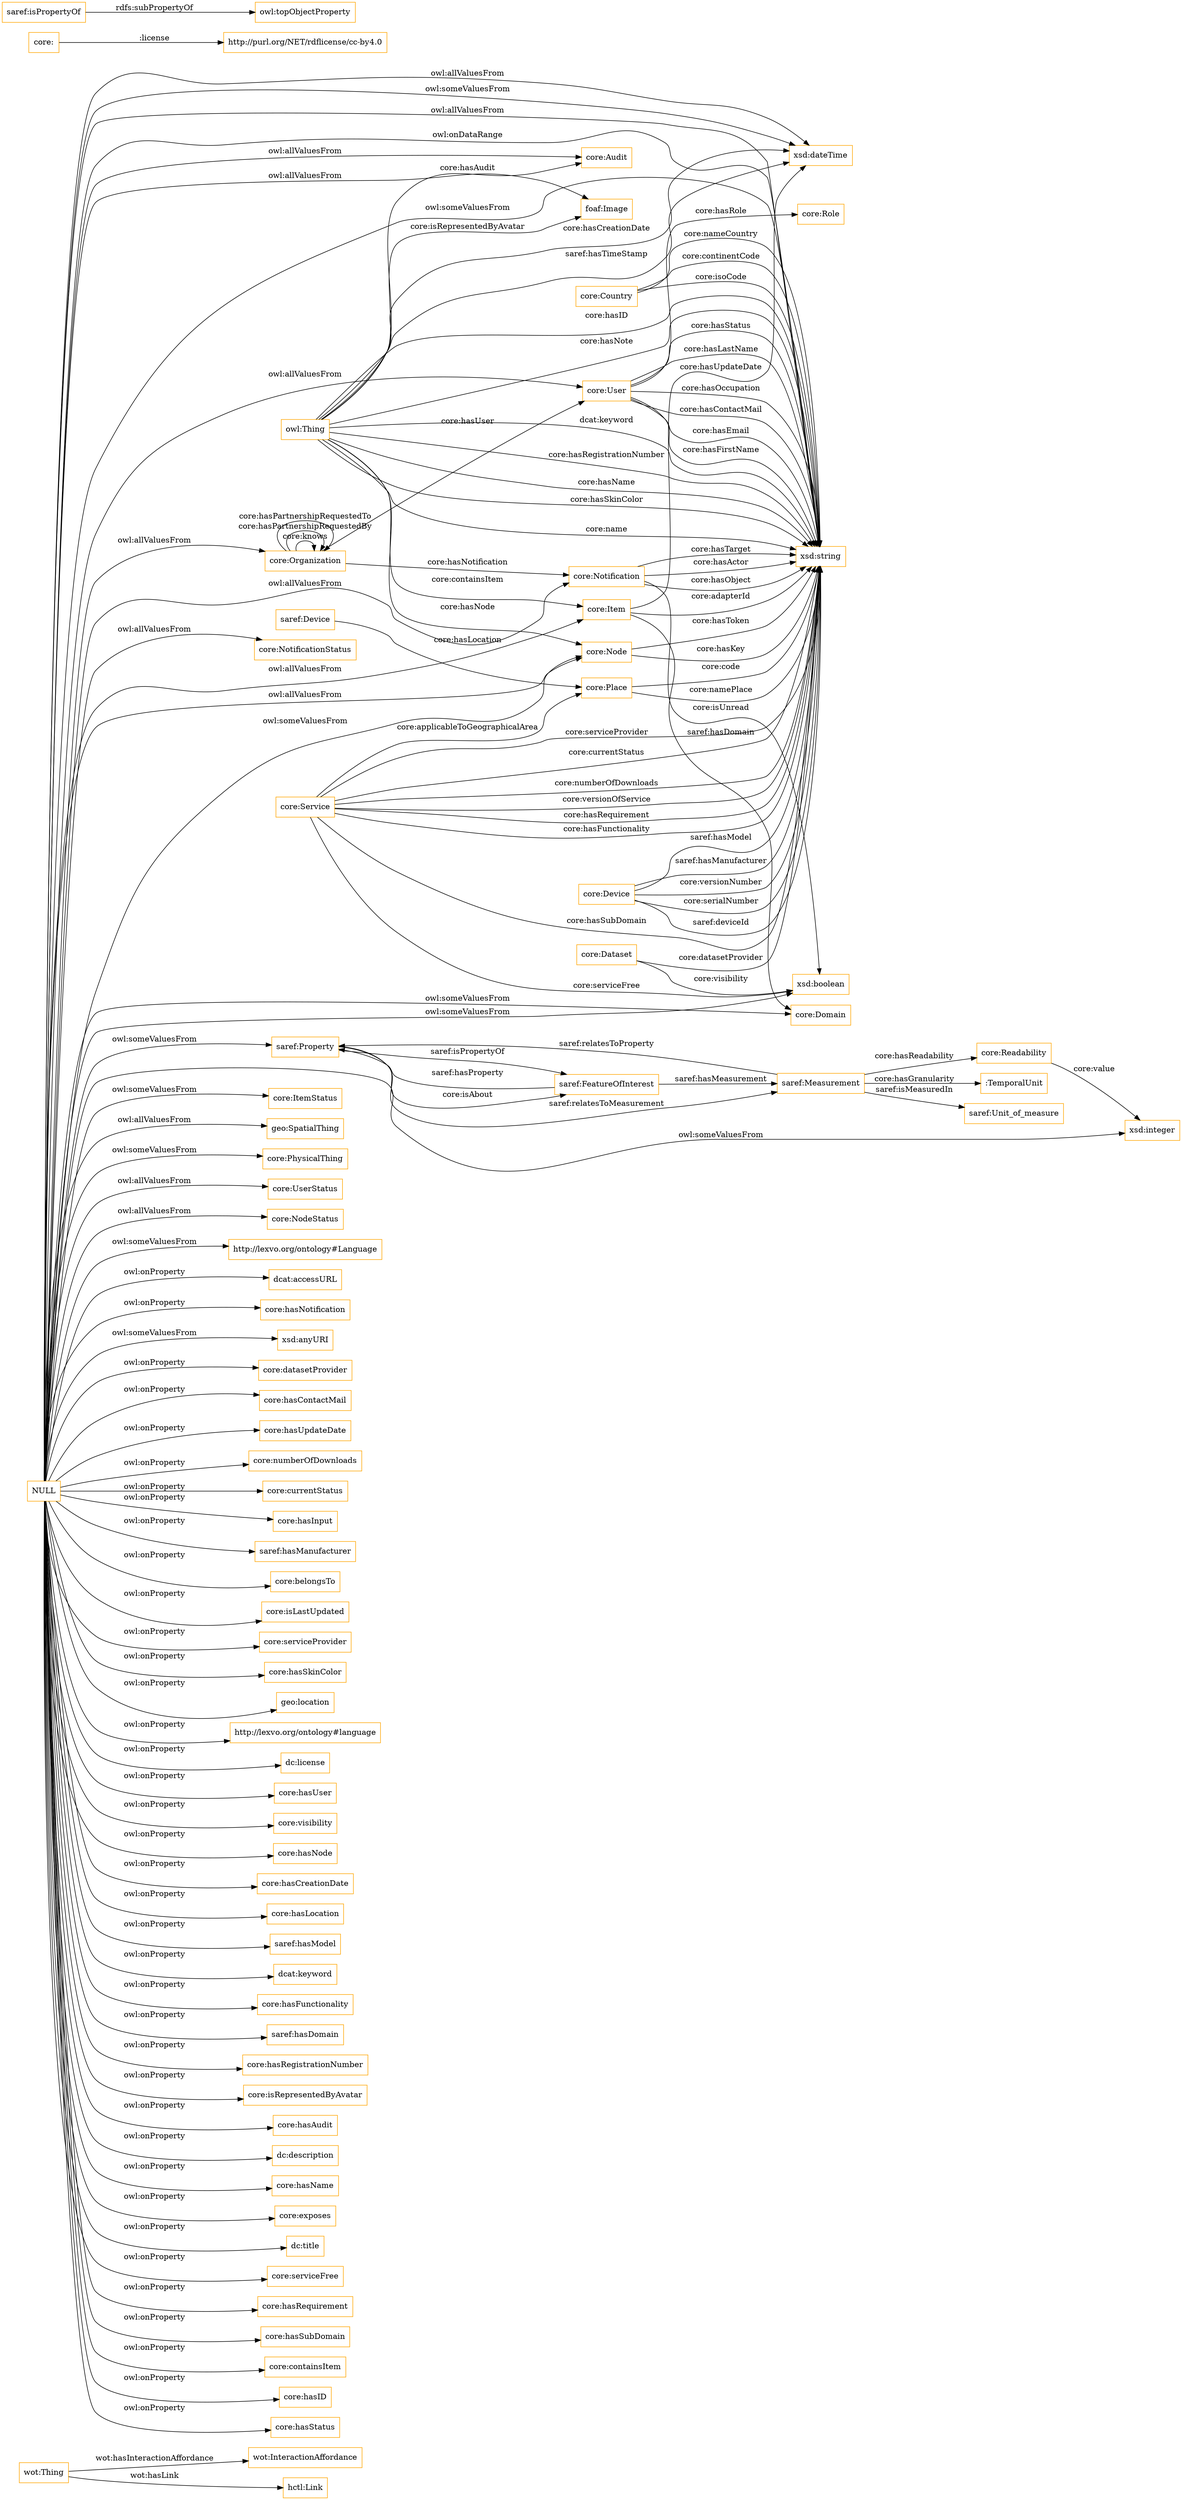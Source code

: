 digraph ar2dtool_diagram { 
rankdir=LR;
size="1501"
node [shape = rectangle, color="orange"]; "wot:Thing" "core:User" "core:Node" "saref:Device" "core:NotificationStatus" "saref:Measurement" "core:Service" "core:Audit" "core:Device" "core:Domain" "core:Role" "core:Readability" "core:Country" "core:Item" "saref:Property" "core:Organization" "core:Place" "core:Notification" "core:ItemStatus" "geo:SpatialThing" "wot:InteractionAffordance" "hctl:Link" ":TemporalUnit" "core:PhysicalThing" "core:Dataset" "core:UserStatus" "saref:Unit_of_measure" "core:NodeStatus" "saref:FeatureOfInterest" "foaf:Image" "http://lexvo.org/ontology#Language" ; /*classes style*/
	"core:" -> "http://purl.org/NET/rdflicense/cc-by4.0" [ label = ":license" ];
	"saref:isPropertyOf" -> "owl:topObjectProperty" [ label = "rdfs:subPropertyOf" ];
	"NULL" -> "dcat:accessURL" [ label = "owl:onProperty" ];
	"NULL" -> "core:hasNotification" [ label = "owl:onProperty" ];
	"NULL" -> "xsd:anyURI" [ label = "owl:someValuesFrom" ];
	"NULL" -> "xsd:dateTime" [ label = "owl:someValuesFrom" ];
	"NULL" -> "core:datasetProvider" [ label = "owl:onProperty" ];
	"NULL" -> "core:hasContactMail" [ label = "owl:onProperty" ];
	"NULL" -> "core:hasUpdateDate" [ label = "owl:onProperty" ];
	"NULL" -> "core:numberOfDownloads" [ label = "owl:onProperty" ];
	"NULL" -> "http://lexvo.org/ontology#Language" [ label = "owl:someValuesFrom" ];
	"NULL" -> "saref:Property" [ label = "owl:someValuesFrom" ];
	"NULL" -> "core:currentStatus" [ label = "owl:onProperty" ];
	"NULL" -> "core:hasInput" [ label = "owl:onProperty" ];
	"NULL" -> "foaf:Image" [ label = "owl:allValuesFrom" ];
	"NULL" -> "core:UserStatus" [ label = "owl:allValuesFrom" ];
	"NULL" -> "xsd:string" [ label = "owl:allValuesFrom" ];
	"NULL" -> "saref:hasManufacturer" [ label = "owl:onProperty" ];
	"NULL" -> "core:belongsTo" [ label = "owl:onProperty" ];
	"NULL" -> "core:PhysicalThing" [ label = "owl:someValuesFrom" ];
	"NULL" -> "core:Item" [ label = "owl:allValuesFrom" ];
	"NULL" -> "core:Audit" [ label = "owl:allValuesFrom" ];
	"NULL" -> "xsd:boolean" [ label = "owl:someValuesFrom" ];
	"NULL" -> "core:isLastUpdated" [ label = "owl:onProperty" ];
	"NULL" -> "core:serviceProvider" [ label = "owl:onProperty" ];
	"NULL" -> "core:hasSkinColor" [ label = "owl:onProperty" ];
	"NULL" -> "geo:location" [ label = "owl:onProperty" ];
	"NULL" -> "http://lexvo.org/ontology#language" [ label = "owl:onProperty" ];
	"NULL" -> "dc:license" [ label = "owl:onProperty" ];
	"NULL" -> "core:hasUser" [ label = "owl:onProperty" ];
	"NULL" -> "core:visibility" [ label = "owl:onProperty" ];
	"NULL" -> "core:hasNode" [ label = "owl:onProperty" ];
	"NULL" -> "core:Notification" [ label = "owl:allValuesFrom" ];
	"NULL" -> "core:hasCreationDate" [ label = "owl:onProperty" ];
	"NULL" -> "core:hasLocation" [ label = "owl:onProperty" ];
	"NULL" -> "saref:hasModel" [ label = "owl:onProperty" ];
	"NULL" -> "geo:SpatialThing" [ label = "owl:allValuesFrom" ];
	"NULL" -> "dcat:keyword" [ label = "owl:onProperty" ];
	"NULL" -> "core:Organization" [ label = "owl:allValuesFrom" ];
	"NULL" -> "core:hasFunctionality" [ label = "owl:onProperty" ];
	"NULL" -> "core:User" [ label = "owl:allValuesFrom" ];
	"NULL" -> "saref:hasDomain" [ label = "owl:onProperty" ];
	"NULL" -> "core:hasRegistrationNumber" [ label = "owl:onProperty" ];
	"NULL" -> "core:Node" [ label = "owl:allValuesFrom" ];
	"NULL" -> "core:isRepresentedByAvatar" [ label = "owl:onProperty" ];
	"NULL" -> "core:hasAudit" [ label = "owl:onProperty" ];
	"NULL" -> "dc:description" [ label = "owl:onProperty" ];
	"NULL" -> "core:Domain" [ label = "owl:someValuesFrom" ];
	"NULL" -> "core:hasName" [ label = "owl:onProperty" ];
	"NULL" -> "xsd:dateTime" [ label = "owl:allValuesFrom" ];
	"NULL" -> "core:Node" [ label = "owl:someValuesFrom" ];
	"NULL" -> "core:exposes" [ label = "owl:onProperty" ];
	"NULL" -> "xsd:string" [ label = "owl:onDataRange" ];
	"NULL" -> "dc:title" [ label = "owl:onProperty" ];
	"NULL" -> "core:serviceFree" [ label = "owl:onProperty" ];
	"NULL" -> "core:hasRequirement" [ label = "owl:onProperty" ];
	"NULL" -> "core:hasSubDomain" [ label = "owl:onProperty" ];
	"NULL" -> "core:containsItem" [ label = "owl:onProperty" ];
	"NULL" -> "xsd:integer" [ label = "owl:someValuesFrom" ];
	"NULL" -> "core:hasID" [ label = "owl:onProperty" ];
	"NULL" -> "core:hasStatus" [ label = "owl:onProperty" ];
	"NULL" -> "core:NodeStatus" [ label = "owl:allValuesFrom" ];
	"NULL" -> "core:NotificationStatus" [ label = "owl:allValuesFrom" ];
	"NULL" -> "xsd:string" [ label = "owl:someValuesFrom" ];
	"NULL" -> "core:ItemStatus" [ label = "owl:someValuesFrom" ];
	"saref:FeatureOfInterest" -> "saref:Measurement" [ label = "saref:hasMeasurement" ];
	"saref:Measurement" -> "saref:Property" [ label = "saref:relatesToProperty" ];
	"saref:FeatureOfInterest" -> "saref:Property" [ label = "saref:hasProperty" ];
	"core:Service" -> "xsd:string" [ label = "core:serviceProvider" ];
	"core:Service" -> "core:Place" [ label = "core:applicableToGeographicalArea" ];
	"core:Organization" -> "core:Organization" [ label = "core:knows" ];
	"core:Notification" -> "xsd:string" [ label = "core:hasActor" ];
	"core:Organization" -> "core:Notification" [ label = "core:hasNotification" ];
	"saref:Measurement" -> ":TemporalUnit" [ label = "core:hasGranularity" ];
	"owl:Thing" -> "core:Item" [ label = "core:containsItem" ];
	"core:Device" -> "xsd:string" [ label = "saref:deviceId" ];
	"owl:Thing" -> "xsd:string" [ label = "dcat:keyword" ];
	"owl:Thing" -> "xsd:string" [ label = "core:hasRegistrationNumber" ];
	"owl:Thing" -> "core:Node" [ label = "core:hasNode" ];
	"saref:Measurement" -> "saref:Unit_of_measure" [ label = "saref:isMeasuredIn" ];
	"core:Readability" -> "xsd:integer" [ label = "core:value" ];
	"core:Service" -> "xsd:string" [ label = "core:numberOfDownloads" ];
	"core:Place" -> "xsd:string" [ label = "core:namePlace" ];
	"core:Service" -> "xsd:string" [ label = "core:versionOfService" ];
	"core:Service" -> "xsd:boolean" [ label = "core:serviceFree" ];
	"core:Notification" -> "xsd:string" [ label = "core:hasObject" ];
	"owl:Thing" -> "xsd:string" [ label = "core:hasName" ];
	"owl:Thing" -> "xsd:dateTime" [ label = "saref:hasTimeStamp" ];
	"core:User" -> "xsd:string" [ label = "core:hasFirstName" ];
	"core:Node" -> "xsd:string" [ label = "core:hasToken" ];
	"core:Service" -> "xsd:string" [ label = "core:hasSubDomain" ];
	"core:Device" -> "xsd:string" [ label = "saref:hasModel" ];
	"owl:Thing" -> "xsd:string" [ label = "core:hasSkinColor" ];
	"core:User" -> "xsd:string" [ label = "core:hasStatus" ];
	"core:Item" -> "xsd:dateTime" [ label = "core:hasUpdateDate" ];
	"core:User" -> "xsd:string" [ label = "core:hasLastName" ];
	"wot:Thing" -> "wot:InteractionAffordance" [ label = "wot:hasInteractionAffordance" ];
	"core:Item" -> "xsd:string" [ label = "core:adapterId" ];
	"saref:Measurement" -> "core:Readability" [ label = "core:hasReadability" ];
	"core:Device" -> "xsd:string" [ label = "saref:hasManufacturer" ];
	"core:Dataset" -> "xsd:boolean" [ label = "core:visibility" ];
	"owl:Thing" -> "xsd:string" [ label = "core:name" ];
	"core:Node" -> "xsd:string" [ label = "core:hasKey" ];
	"core:Organization" -> "core:Organization" [ label = "core:hasPartnershipRequestedBy" ];
	"core:User" -> "xsd:string" [ label = "core:hasOccupation" ];
	"core:Country" -> "xsd:string" [ label = "core:nameCountry" ];
	"owl:Thing" -> "xsd:string" [ label = "core:hasID" ];
	"core:Item" -> "core:Domain" [ label = "saref:hasDomain" ];
	"core:Place" -> "xsd:string" [ label = "core:code" ];
	"owl:Thing" -> "core:Audit" [ label = "core:hasAudit" ];
	"wot:Thing" -> "hctl:Link" [ label = "wot:hasLink" ];
	"saref:Property" -> "saref:FeatureOfInterest" [ label = "core:isAbout" ];
	"owl:Thing" -> "xsd:string" [ label = "core:hasNote" ];
	"core:Country" -> "xsd:string" [ label = "core:continentCode" ];
	"saref:Property" -> "saref:Measurement" [ label = "saref:relatesToMeasurement" ];
	"owl:Thing" -> "xsd:dateTime" [ label = "core:hasCreationDate" ];
	"core:Country" -> "xsd:string" [ label = "core:isoCode" ];
	"core:User" -> "core:Role" [ label = "core:hasRole" ];
	"core:User" -> "xsd:string" [ label = "core:hasContactMail" ];
	"core:User" -> "xsd:string" [ label = "core:hasEmail" ];
	"saref:Device" -> "core:Place" [ label = "core:hasLocation" ];
	"core:Device" -> "xsd:string" [ label = "core:versionNumber" ];
	"core:Dataset" -> "xsd:string" [ label = "core:datasetProvider" ];
	"core:Notification" -> "xsd:string" [ label = "core:hasTarget" ];
	"owl:Thing" -> "foaf:Image" [ label = "core:isRepresentedByAvatar" ];
	"core:Device" -> "xsd:string" [ label = "core:serialNumber" ];
	"core:Organization" -> "core:Organization" [ label = "core:hasPartnershipRequestedTo" ];
	"core:Service" -> "xsd:string" [ label = "core:hasRequirement" ];
	"core:Notification" -> "xsd:boolean" [ label = "core:isUnread" ];
	"core:Organization" -> "core:User" [ label = "core:hasUser" ];
	"core:Service" -> "xsd:string" [ label = "core:hasFunctionality" ];
	"core:Service" -> "xsd:string" [ label = "core:currentStatus" ];
	"saref:Property" -> "saref:FeatureOfInterest" [ label = "saref:isPropertyOf" ];

}
